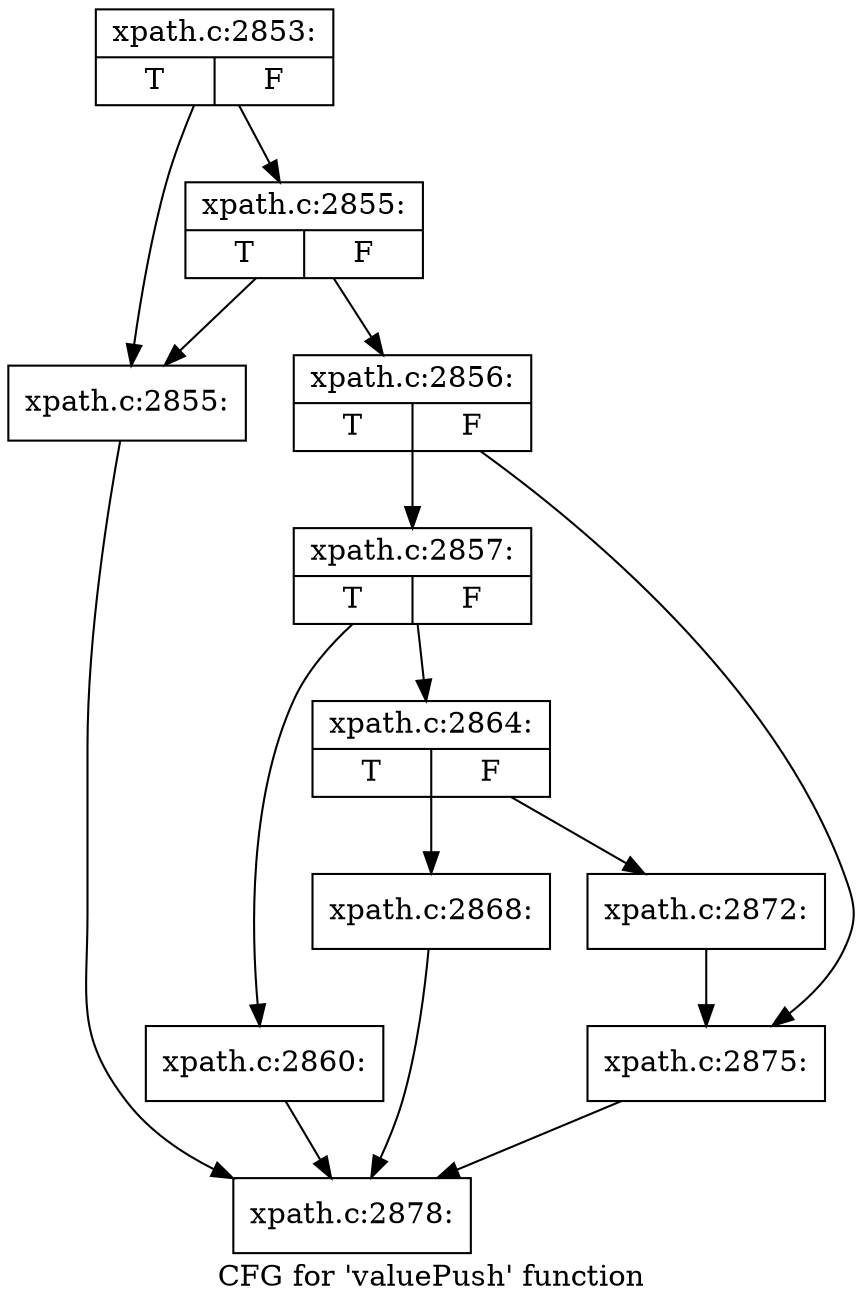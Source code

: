 digraph "CFG for 'valuePush' function" {
	label="CFG for 'valuePush' function";

	Node0x4753b20 [shape=record,label="{xpath.c:2853:|{<s0>T|<s1>F}}"];
	Node0x4753b20 -> Node0x4753cf0;
	Node0x4753b20 -> Node0x47538f0;
	Node0x47538f0 [shape=record,label="{xpath.c:2855:|{<s0>T|<s1>F}}"];
	Node0x47538f0 -> Node0x4753cf0;
	Node0x47538f0 -> Node0x47538a0;
	Node0x4753cf0 [shape=record,label="{xpath.c:2855:}"];
	Node0x4753cf0 -> Node0x4753da0;
	Node0x47538a0 [shape=record,label="{xpath.c:2856:|{<s0>T|<s1>F}}"];
	Node0x47538a0 -> Node0x4754bc0;
	Node0x47538a0 -> Node0x4754c10;
	Node0x4754bc0 [shape=record,label="{xpath.c:2857:|{<s0>T|<s1>F}}"];
	Node0x4754bc0 -> Node0x4626dd0;
	Node0x4754bc0 -> Node0x4626e20;
	Node0x4626dd0 [shape=record,label="{xpath.c:2860:}"];
	Node0x4626dd0 -> Node0x4753da0;
	Node0x4626e20 [shape=record,label="{xpath.c:2864:|{<s0>T|<s1>F}}"];
	Node0x4626e20 -> Node0x4757b00;
	Node0x4626e20 -> Node0x4757b50;
	Node0x4757b00 [shape=record,label="{xpath.c:2868:}"];
	Node0x4757b00 -> Node0x4753da0;
	Node0x4757b50 [shape=record,label="{xpath.c:2872:}"];
	Node0x4757b50 -> Node0x4754c10;
	Node0x4754c10 [shape=record,label="{xpath.c:2875:}"];
	Node0x4754c10 -> Node0x4753da0;
	Node0x4753da0 [shape=record,label="{xpath.c:2878:}"];
}
